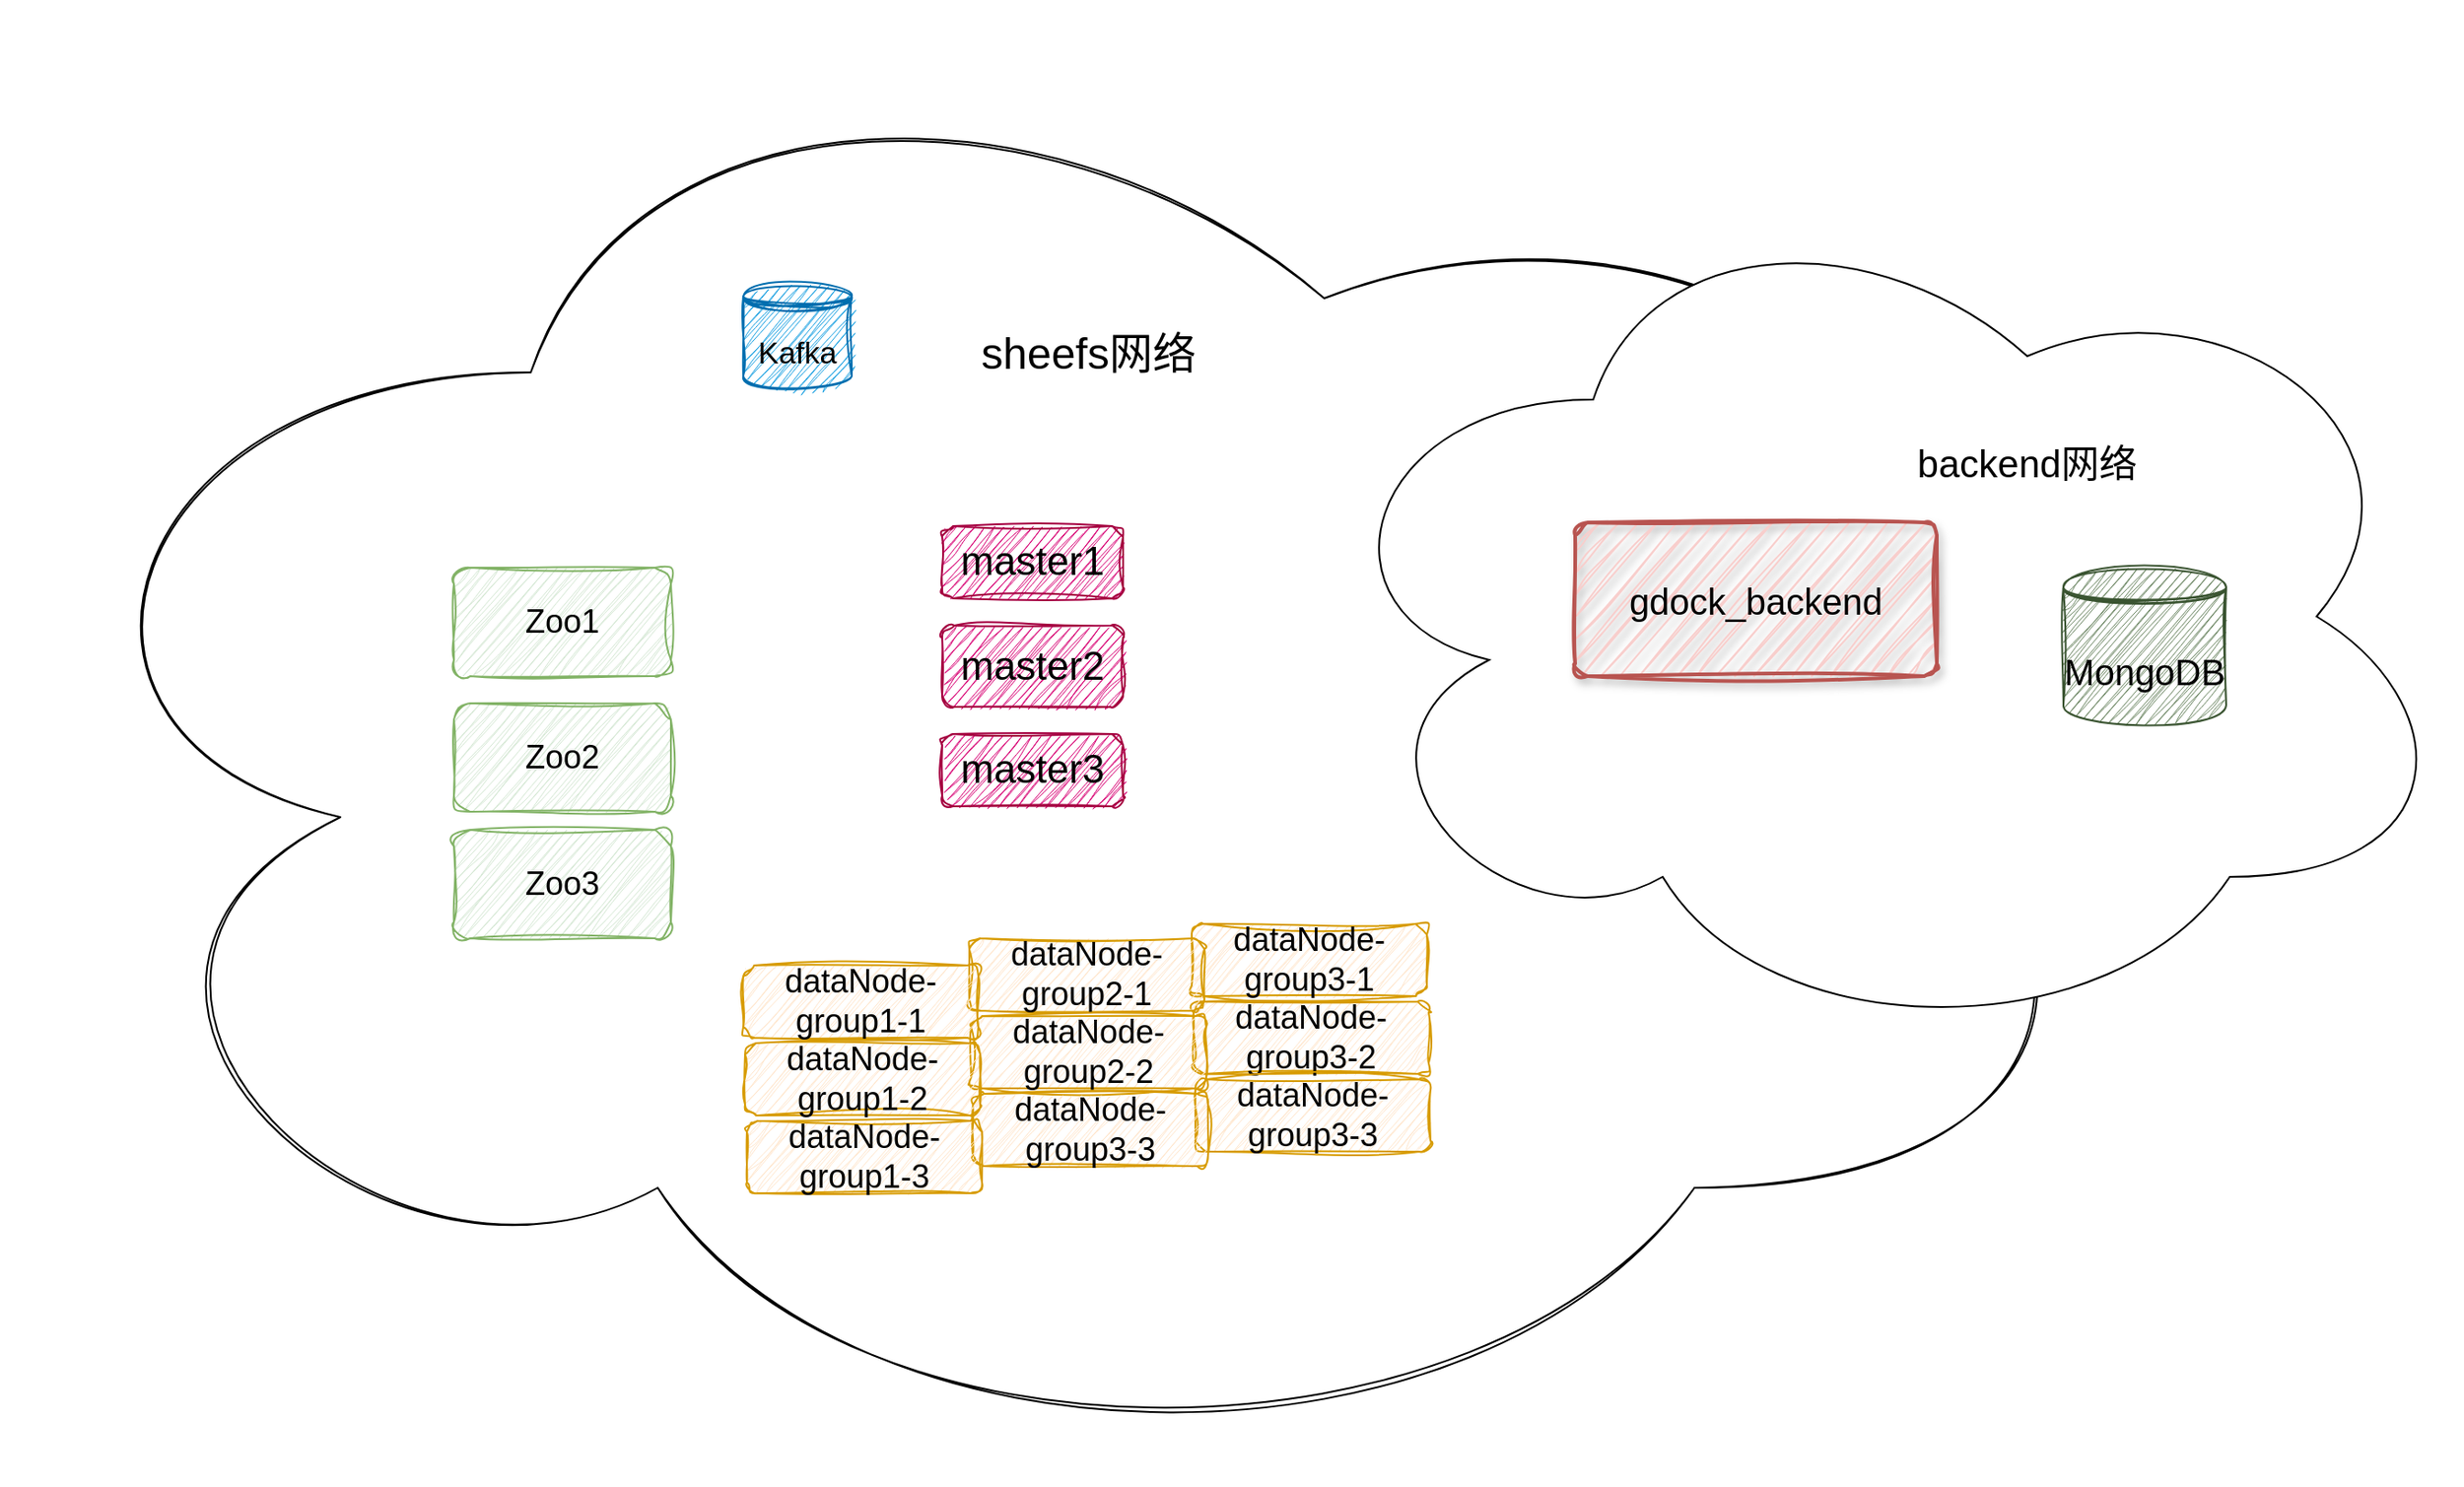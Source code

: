 <mxfile version="22.1.3" type="github">
  <diagram name="第 1 页" id="8b1W_u7MKCnpR5mQdaVe">
    <mxGraphModel dx="2417" dy="885" grid="1" gridSize="10" guides="1" tooltips="1" connect="1" arrows="1" fold="1" page="1" pageScale="1" pageWidth="827" pageHeight="1169" background="none" math="0" shadow="0">
      <root>
        <mxCell id="0" />
        <mxCell id="1" parent="0" />
        <mxCell id="9E7aflRJHXOKluM3we5V-30" value="" style="ellipse;shape=cloud;whiteSpace=wrap;html=1;sketch=1;curveFitting=1;jiggle=2;fontColor=#000000;fontSize=22;" vertex="1" parent="1">
          <mxGeometry x="-470" y="100" width="1170" height="820" as="geometry" />
        </mxCell>
        <mxCell id="9E7aflRJHXOKluM3we5V-31" value="" style="ellipse;shape=cloud;whiteSpace=wrap;html=1;fontColor=#000000;" vertex="1" parent="1">
          <mxGeometry x="250" y="200" width="640" height="480" as="geometry" />
        </mxCell>
        <mxCell id="9E7aflRJHXOKluM3we5V-18" value="dataNode-group3-1" style="rounded=1;whiteSpace=wrap;html=1;sketch=1;curveFitting=1;jiggle=2;fontSize=18;fillColor=#ffe6cc;strokeColor=#d79b00;" vertex="1" parent="1">
          <mxGeometry x="188" y="610" width="130" height="40" as="geometry" />
        </mxCell>
        <mxCell id="9E7aflRJHXOKluM3we5V-19" value="dataNode-group3-2" style="rounded=1;whiteSpace=wrap;html=1;sketch=1;curveFitting=1;jiggle=2;fontSize=18;fillColor=#ffe6cc;strokeColor=#d79b00;" vertex="1" parent="1">
          <mxGeometry x="189" y="653" width="130" height="40" as="geometry" />
        </mxCell>
        <mxCell id="9E7aflRJHXOKluM3we5V-20" value="dataNode-group3-3" style="rounded=1;whiteSpace=wrap;html=1;sketch=1;curveFitting=1;jiggle=2;fontSize=18;fillColor=#ffe6cc;strokeColor=#d79b00;" vertex="1" parent="1">
          <mxGeometry x="190" y="696" width="130" height="40" as="geometry" />
        </mxCell>
        <mxCell id="9E7aflRJHXOKluM3we5V-15" value="dataNode-group2-1" style="rounded=1;whiteSpace=wrap;html=1;sketch=1;curveFitting=1;jiggle=2;fontSize=18;fillColor=#ffe6cc;strokeColor=#d79b00;" vertex="1" parent="1">
          <mxGeometry x="65" y="618" width="130" height="40" as="geometry" />
        </mxCell>
        <mxCell id="9E7aflRJHXOKluM3we5V-16" value="dataNode-group2-2" style="rounded=1;whiteSpace=wrap;html=1;sketch=1;curveFitting=1;jiggle=2;fontSize=18;fillColor=#ffe6cc;strokeColor=#d79b00;" vertex="1" parent="1">
          <mxGeometry x="66" y="661" width="130" height="40" as="geometry" />
        </mxCell>
        <mxCell id="9E7aflRJHXOKluM3we5V-17" value="dataNode-group3-3" style="rounded=1;whiteSpace=wrap;html=1;sketch=1;curveFitting=1;jiggle=2;fontSize=18;fillColor=#ffe6cc;strokeColor=#d79b00;" vertex="1" parent="1">
          <mxGeometry x="67" y="704" width="130" height="40" as="geometry" />
        </mxCell>
        <mxCell id="9E7aflRJHXOKluM3we5V-3" value="&lt;font style=&quot;font-size: 24px;&quot;&gt;sheefs网络&lt;/font&gt;" style="text;html=1;strokeColor=none;fillColor=none;align=center;verticalAlign=middle;whiteSpace=wrap;rounded=0;sketch=1;curveFitting=1;jiggle=2;" vertex="1" parent="1">
          <mxGeometry x="36" y="280" width="190" height="30" as="geometry" />
        </mxCell>
        <mxCell id="9E7aflRJHXOKluM3we5V-5" value="master1" style="rounded=1;whiteSpace=wrap;html=1;sketch=1;curveFitting=1;jiggle=2;fillColor=#d80073;fontColor=#000000;strokeColor=#A50040;fontSize=22;" vertex="1" parent="1">
          <mxGeometry x="50" y="390" width="100" height="40" as="geometry" />
        </mxCell>
        <mxCell id="9E7aflRJHXOKluM3we5V-6" value="master2" style="rounded=1;whiteSpace=wrap;html=1;sketch=1;curveFitting=1;jiggle=2;fillColor=#d80073;fontColor=#000000;strokeColor=#A50040;fontSize=22;" vertex="1" parent="1">
          <mxGeometry x="50" y="445" width="100" height="45" as="geometry" />
        </mxCell>
        <mxCell id="9E7aflRJHXOKluM3we5V-8" value="master3" style="rounded=1;whiteSpace=wrap;html=1;sketch=1;curveFitting=1;jiggle=2;fillColor=#d80073;fontColor=#000000;strokeColor=#A50040;fontSize=22;" vertex="1" parent="1">
          <mxGeometry x="50" y="505" width="100" height="40" as="geometry" />
        </mxCell>
        <mxCell id="9E7aflRJHXOKluM3we5V-9" value="dataNode-group1-1" style="rounded=1;whiteSpace=wrap;html=1;sketch=1;curveFitting=1;jiggle=2;fontSize=18;fillColor=#ffe6cc;strokeColor=#d79b00;" vertex="1" parent="1">
          <mxGeometry x="-60" y="633" width="130" height="40" as="geometry" />
        </mxCell>
        <mxCell id="9E7aflRJHXOKluM3we5V-10" value="dataNode-group1-2" style="rounded=1;whiteSpace=wrap;html=1;sketch=1;curveFitting=1;jiggle=2;fontSize=18;fillColor=#ffe6cc;strokeColor=#d79b00;" vertex="1" parent="1">
          <mxGeometry x="-59" y="676" width="130" height="40" as="geometry" />
        </mxCell>
        <mxCell id="9E7aflRJHXOKluM3we5V-11" value="dataNode-group1-3" style="rounded=1;whiteSpace=wrap;html=1;sketch=1;curveFitting=1;jiggle=2;fontSize=18;fillColor=#ffe6cc;strokeColor=#d79b00;" vertex="1" parent="1">
          <mxGeometry x="-58" y="719" width="130" height="40" as="geometry" />
        </mxCell>
        <mxCell id="9E7aflRJHXOKluM3we5V-21" value="Zoo1" style="rounded=1;whiteSpace=wrap;html=1;sketch=1;curveFitting=1;jiggle=2;fontSize=18;fillColor=#d5e8d4;strokeColor=#82b366;" vertex="1" parent="1">
          <mxGeometry x="-220" y="413" width="120" height="60" as="geometry" />
        </mxCell>
        <mxCell id="9E7aflRJHXOKluM3we5V-22" value="Zoo2" style="rounded=1;whiteSpace=wrap;html=1;sketch=1;curveFitting=1;jiggle=2;fontSize=18;fillColor=#d5e8d4;strokeColor=#82b366;" vertex="1" parent="1">
          <mxGeometry x="-220" y="488" width="120" height="60" as="geometry" />
        </mxCell>
        <mxCell id="9E7aflRJHXOKluM3we5V-23" value="Zoo3" style="rounded=1;whiteSpace=wrap;html=1;sketch=1;curveFitting=1;jiggle=2;fontSize=18;fillColor=#d5e8d4;strokeColor=#82b366;" vertex="1" parent="1">
          <mxGeometry x="-220" y="558" width="120" height="60" as="geometry" />
        </mxCell>
        <mxCell id="9E7aflRJHXOKluM3we5V-25" value="Kafka" style="shape=datastore;whiteSpace=wrap;html=1;sketch=1;curveFitting=1;jiggle=2;fillColor=#1ba1e2;fontColor=#000000;strokeColor=#006EAF;fontSize=17;" vertex="1" parent="1">
          <mxGeometry x="-60" y="255" width="60" height="60" as="geometry" />
        </mxCell>
        <mxCell id="9E7aflRJHXOKluM3we5V-27" value="MongoDB" style="shape=datastore;whiteSpace=wrap;html=1;sketch=1;curveFitting=1;jiggle=2;fillColor=#6d8764;fontColor=#000000;strokeColor=#3A5431;fontSize=20;" vertex="1" parent="1">
          <mxGeometry x="670" y="413" width="90" height="87" as="geometry" />
        </mxCell>
        <mxCell id="9E7aflRJHXOKluM3we5V-28" value="&lt;font style=&quot;font-size: 20px;&quot;&gt;gdock_backend&lt;/font&gt;" style="rounded=1;whiteSpace=wrap;html=1;absoluteArcSize=1;arcSize=14;strokeWidth=2;sketch=1;curveFitting=1;jiggle=2;shadow=1;fillColor=#f8cecc;strokeColor=#b85450;" vertex="1" parent="1">
          <mxGeometry x="400" y="388" width="200" height="85" as="geometry" />
        </mxCell>
        <mxCell id="9E7aflRJHXOKluM3we5V-32" value="&lt;font style=&quot;font-size: 21px;&quot;&gt;backend网络&lt;/font&gt;" style="text;html=1;strokeColor=none;fillColor=none;align=center;verticalAlign=middle;whiteSpace=wrap;rounded=0;sketch=1;curveFitting=1;jiggle=2;" vertex="1" parent="1">
          <mxGeometry x="580" y="340" width="140" height="30" as="geometry" />
        </mxCell>
      </root>
    </mxGraphModel>
  </diagram>
</mxfile>
